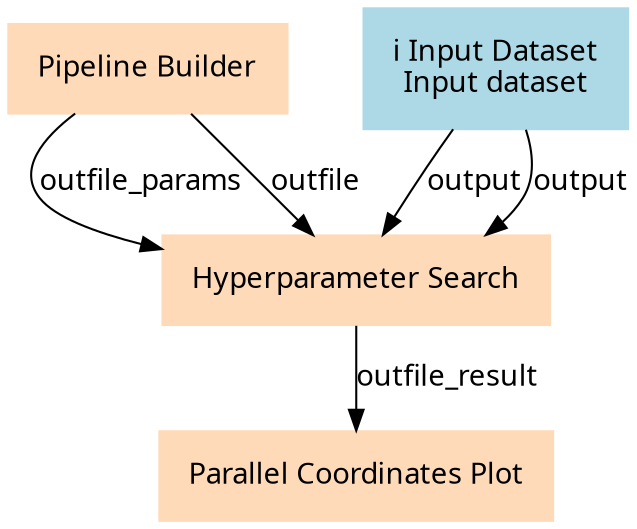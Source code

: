digraph main {
  node [fontname="Atkinson Hyperlegible", shape=box, color=white,style=filled,color=peachpuff,margin="0.2,0.2"];
  edge [fontname="Atkinson Hyperlegible"];
  0[label="Pipeline Builder"]
  1[color=lightblue,label="ℹ️ Input Dataset\nInput dataset"]
  2[label="Hyperparameter Search"]
  0 -> 2 [label="outfile_params"]
  0 -> 2 [label="outfile"]
  1 -> 2 [label="output"]
  1 -> 2 [label="output"]
  3[label="Parallel Coordinates Plot"]
  2 -> 3 [label="outfile_result"]
}